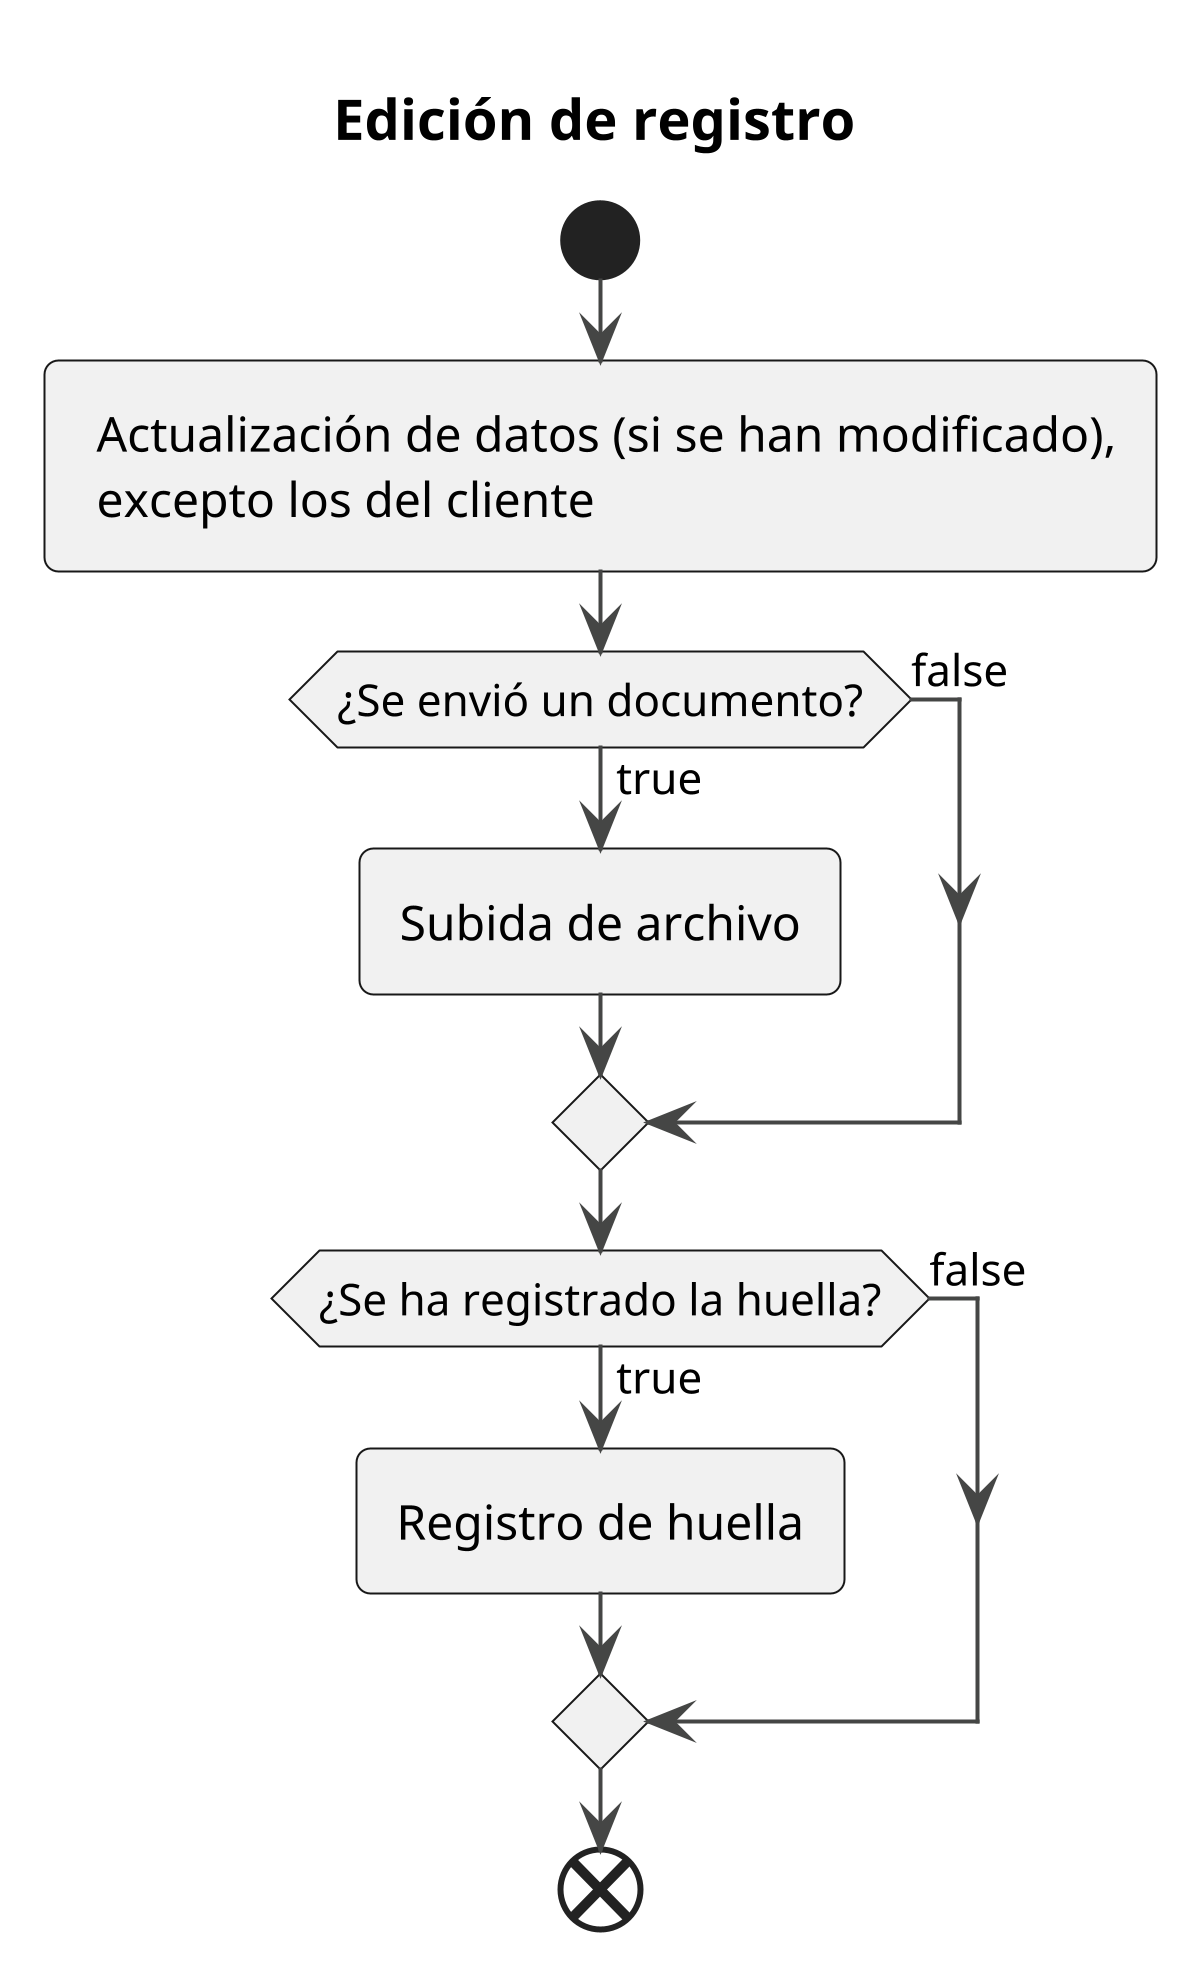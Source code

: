 @startuml

!theme vibrant
scale 50
title Edición de registro

start

: Actualización de datos (si se han modificado), 
 excepto los del cliente;

if(¿Se envió un documento?) then (true)
    :Subida de archivo;
else (false)
endif
if(¿Se ha registrado la huella?) then (true)
    :Registro de huella;
else(false)
endif
end
@enduml